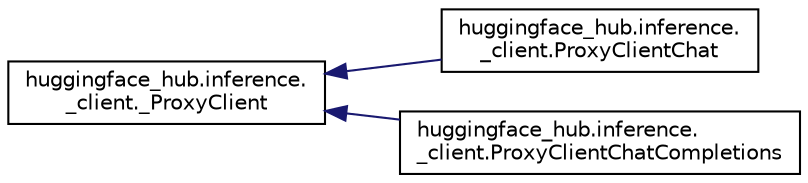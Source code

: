 digraph "Graphical Class Hierarchy"
{
 // LATEX_PDF_SIZE
  edge [fontname="Helvetica",fontsize="10",labelfontname="Helvetica",labelfontsize="10"];
  node [fontname="Helvetica",fontsize="10",shape=record];
  rankdir="LR";
  Node0 [label="huggingface_hub.inference.\l_client._ProxyClient",height=0.2,width=0.4,color="black", fillcolor="white", style="filled",URL="$classhuggingface__hub_1_1inference_1_1__client_1_1__ProxyClient.html",tooltip=" "];
  Node0 -> Node1 [dir="back",color="midnightblue",fontsize="10",style="solid",fontname="Helvetica"];
  Node1 [label="huggingface_hub.inference.\l_client.ProxyClientChat",height=0.2,width=0.4,color="black", fillcolor="white", style="filled",URL="$classhuggingface__hub_1_1inference_1_1__client_1_1ProxyClientChat.html",tooltip=" "];
  Node0 -> Node2 [dir="back",color="midnightblue",fontsize="10",style="solid",fontname="Helvetica"];
  Node2 [label="huggingface_hub.inference.\l_client.ProxyClientChatCompletions",height=0.2,width=0.4,color="black", fillcolor="white", style="filled",URL="$classhuggingface__hub_1_1inference_1_1__client_1_1ProxyClientChatCompletions.html",tooltip=" "];
}

